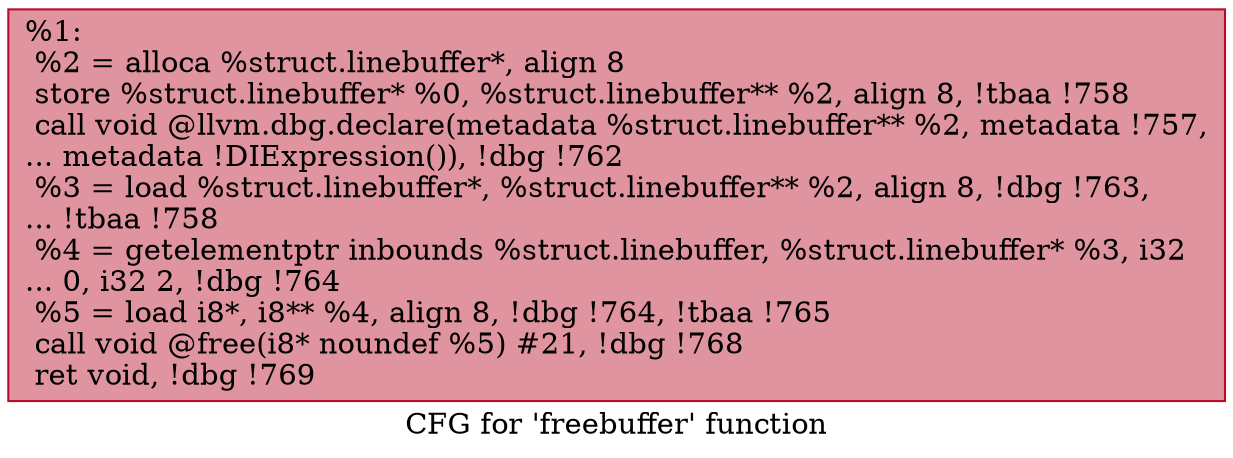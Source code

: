 digraph "CFG for 'freebuffer' function" {
	label="CFG for 'freebuffer' function";

	Node0x1858a00 [shape=record,color="#b70d28ff", style=filled, fillcolor="#b70d2870",label="{%1:\l  %2 = alloca %struct.linebuffer*, align 8\l  store %struct.linebuffer* %0, %struct.linebuffer** %2, align 8, !tbaa !758\l  call void @llvm.dbg.declare(metadata %struct.linebuffer** %2, metadata !757,\l... metadata !DIExpression()), !dbg !762\l  %3 = load %struct.linebuffer*, %struct.linebuffer** %2, align 8, !dbg !763,\l... !tbaa !758\l  %4 = getelementptr inbounds %struct.linebuffer, %struct.linebuffer* %3, i32\l... 0, i32 2, !dbg !764\l  %5 = load i8*, i8** %4, align 8, !dbg !764, !tbaa !765\l  call void @free(i8* noundef %5) #21, !dbg !768\l  ret void, !dbg !769\l}"];
}
